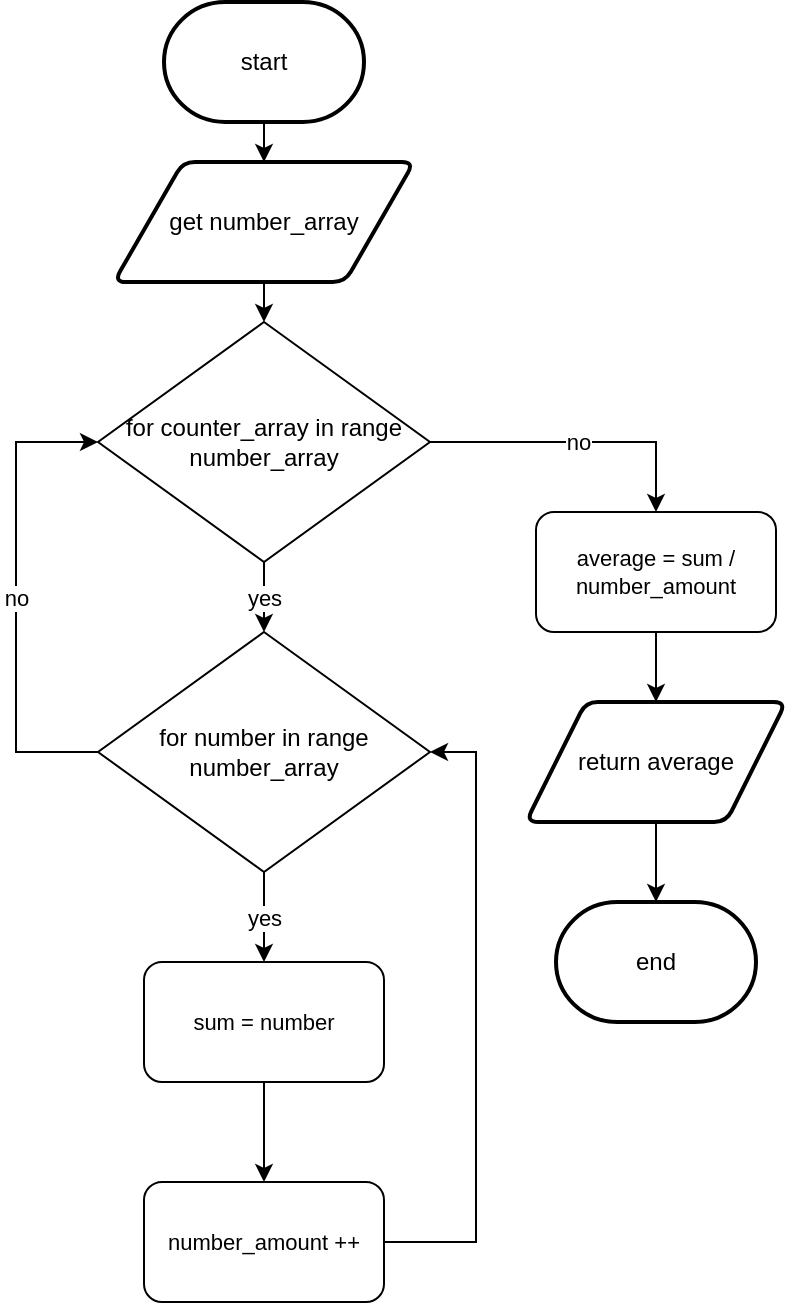 <mxfile>
    <diagram id="u-GtxlJVRN88nns22guV" name="Page-1">
        <mxGraphModel dx="690" dy="526" grid="1" gridSize="10" guides="1" tooltips="1" connect="1" arrows="1" fold="1" page="1" pageScale="1" pageWidth="827" pageHeight="1169" math="0" shadow="0">
            <root>
                <mxCell id="0"/>
                <mxCell id="1" parent="0"/>
                <mxCell id="119" value="end" style="strokeWidth=2;html=1;shape=mxgraph.flowchart.terminator;whiteSpace=wrap;" parent="1" vertex="1">
                    <mxGeometry x="570" y="660" width="100" height="60" as="geometry"/>
                </mxCell>
                <mxCell id="144" value="yes" style="edgeStyle=orthogonalEdgeStyle;shape=connector;rounded=0;html=1;exitX=0.5;exitY=1;exitDx=0;exitDy=0;entryX=0.5;entryY=0;entryDx=0;entryDy=0;labelBackgroundColor=default;fontFamily=Helvetica;fontSize=11;fontColor=default;endArrow=classic;strokeColor=default;" parent="1" source="122" target="137" edge="1">
                    <mxGeometry relative="1" as="geometry"/>
                </mxCell>
                <mxCell id="160" value="no" style="edgeStyle=orthogonalEdgeStyle;shape=connector;rounded=0;html=1;exitX=0;exitY=0.5;exitDx=0;exitDy=0;entryX=0;entryY=0.5;entryDx=0;entryDy=0;labelBackgroundColor=default;fontFamily=Helvetica;fontSize=11;fontColor=default;endArrow=classic;strokeColor=default;" edge="1" parent="1" source="122" target="153">
                    <mxGeometry relative="1" as="geometry">
                        <Array as="points">
                            <mxPoint x="300" y="585"/>
                            <mxPoint x="300" y="430"/>
                        </Array>
                    </mxGeometry>
                </mxCell>
                <mxCell id="122" value="for number in range number_array" style="rhombus;whiteSpace=wrap;html=1;" parent="1" vertex="1">
                    <mxGeometry x="341" y="525" width="166" height="120" as="geometry"/>
                </mxCell>
                <mxCell id="145" style="edgeStyle=orthogonalEdgeStyle;shape=connector;rounded=0;html=1;exitX=0.5;exitY=1;exitDx=0;exitDy=0;labelBackgroundColor=default;fontFamily=Helvetica;fontSize=11;fontColor=default;endArrow=classic;strokeColor=default;" parent="1" source="137" edge="1">
                    <mxGeometry relative="1" as="geometry">
                        <mxPoint x="424" y="800" as="targetPoint"/>
                    </mxGeometry>
                </mxCell>
                <mxCell id="137" value="sum = number" style="rounded=1;whiteSpace=wrap;html=1;fontFamily=Helvetica;fontSize=11;fontColor=default;" parent="1" vertex="1">
                    <mxGeometry x="364" y="690" width="120" height="60" as="geometry"/>
                </mxCell>
                <mxCell id="155" style="edgeStyle=none;html=1;exitX=0.5;exitY=1;exitDx=0;exitDy=0;exitPerimeter=0;" edge="1" parent="1" source="140" target="152">
                    <mxGeometry relative="1" as="geometry"/>
                </mxCell>
                <mxCell id="140" value="start" style="strokeWidth=2;html=1;shape=mxgraph.flowchart.terminator;whiteSpace=wrap;" parent="1" vertex="1">
                    <mxGeometry x="374" y="210" width="100" height="60" as="geometry"/>
                </mxCell>
                <mxCell id="150" style="edgeStyle=orthogonalEdgeStyle;shape=connector;rounded=0;html=1;exitX=0.5;exitY=1;exitDx=0;exitDy=0;entryX=0.5;entryY=0;entryDx=0;entryDy=0;labelBackgroundColor=default;fontFamily=Helvetica;fontSize=11;fontColor=default;endArrow=classic;strokeColor=default;" parent="1" source="147" target="148" edge="1">
                    <mxGeometry relative="1" as="geometry"/>
                </mxCell>
                <mxCell id="147" value="average = sum / number_amount&lt;br&gt;" style="rounded=1;whiteSpace=wrap;html=1;fontFamily=Helvetica;fontSize=11;fontColor=default;" parent="1" vertex="1">
                    <mxGeometry x="560" y="465" width="120" height="60" as="geometry"/>
                </mxCell>
                <mxCell id="151" style="edgeStyle=orthogonalEdgeStyle;shape=connector;rounded=0;html=1;exitX=0.5;exitY=1;exitDx=0;exitDy=0;entryX=0.5;entryY=0;entryDx=0;entryDy=0;entryPerimeter=0;labelBackgroundColor=default;fontFamily=Helvetica;fontSize=11;fontColor=default;endArrow=classic;strokeColor=default;" parent="1" source="148" target="119" edge="1">
                    <mxGeometry relative="1" as="geometry"/>
                </mxCell>
                <mxCell id="148" value="return average" style="shape=parallelogram;html=1;strokeWidth=2;perimeter=parallelogramPerimeter;whiteSpace=wrap;rounded=1;arcSize=12;size=0.23;" parent="1" vertex="1">
                    <mxGeometry x="555" y="560" width="130" height="60" as="geometry"/>
                </mxCell>
                <mxCell id="156" style="edgeStyle=none;html=1;exitX=0.5;exitY=1;exitDx=0;exitDy=0;" edge="1" parent="1" source="152" target="153">
                    <mxGeometry relative="1" as="geometry"/>
                </mxCell>
                <mxCell id="152" value="get number_array" style="shape=parallelogram;html=1;strokeWidth=2;perimeter=parallelogramPerimeter;whiteSpace=wrap;rounded=1;arcSize=12;size=0.23;" vertex="1" parent="1">
                    <mxGeometry x="349" y="290" width="150" height="60" as="geometry"/>
                </mxCell>
                <mxCell id="157" value="yes" style="edgeStyle=none;html=1;exitX=0.5;exitY=1;exitDx=0;exitDy=0;entryX=0.5;entryY=0;entryDx=0;entryDy=0;" edge="1" parent="1" source="153" target="122">
                    <mxGeometry relative="1" as="geometry"/>
                </mxCell>
                <mxCell id="159" value="no" style="edgeStyle=orthogonalEdgeStyle;shape=connector;rounded=0;html=1;exitX=1;exitY=0.5;exitDx=0;exitDy=0;entryX=0.5;entryY=0;entryDx=0;entryDy=0;labelBackgroundColor=default;fontFamily=Helvetica;fontSize=11;fontColor=default;endArrow=classic;strokeColor=default;" edge="1" parent="1" source="153" target="147">
                    <mxGeometry relative="1" as="geometry"/>
                </mxCell>
                <mxCell id="153" value="for counter_array in range number_array" style="rhombus;whiteSpace=wrap;html=1;" vertex="1" parent="1">
                    <mxGeometry x="341" y="370" width="166" height="120" as="geometry"/>
                </mxCell>
                <mxCell id="163" style="edgeStyle=orthogonalEdgeStyle;shape=connector;rounded=0;html=1;exitX=1;exitY=0.5;exitDx=0;exitDy=0;entryX=1;entryY=0.5;entryDx=0;entryDy=0;labelBackgroundColor=default;fontFamily=Helvetica;fontSize=11;fontColor=default;endArrow=classic;strokeColor=default;" edge="1" parent="1" source="162" target="122">
                    <mxGeometry relative="1" as="geometry">
                        <Array as="points">
                            <mxPoint x="530" y="830"/>
                            <mxPoint x="530" y="585"/>
                        </Array>
                    </mxGeometry>
                </mxCell>
                <mxCell id="162" value="number_amount ++" style="rounded=1;whiteSpace=wrap;html=1;fontFamily=Helvetica;fontSize=11;fontColor=default;" vertex="1" parent="1">
                    <mxGeometry x="364" y="800" width="120" height="60" as="geometry"/>
                </mxCell>
            </root>
        </mxGraphModel>
    </diagram>
</mxfile>
